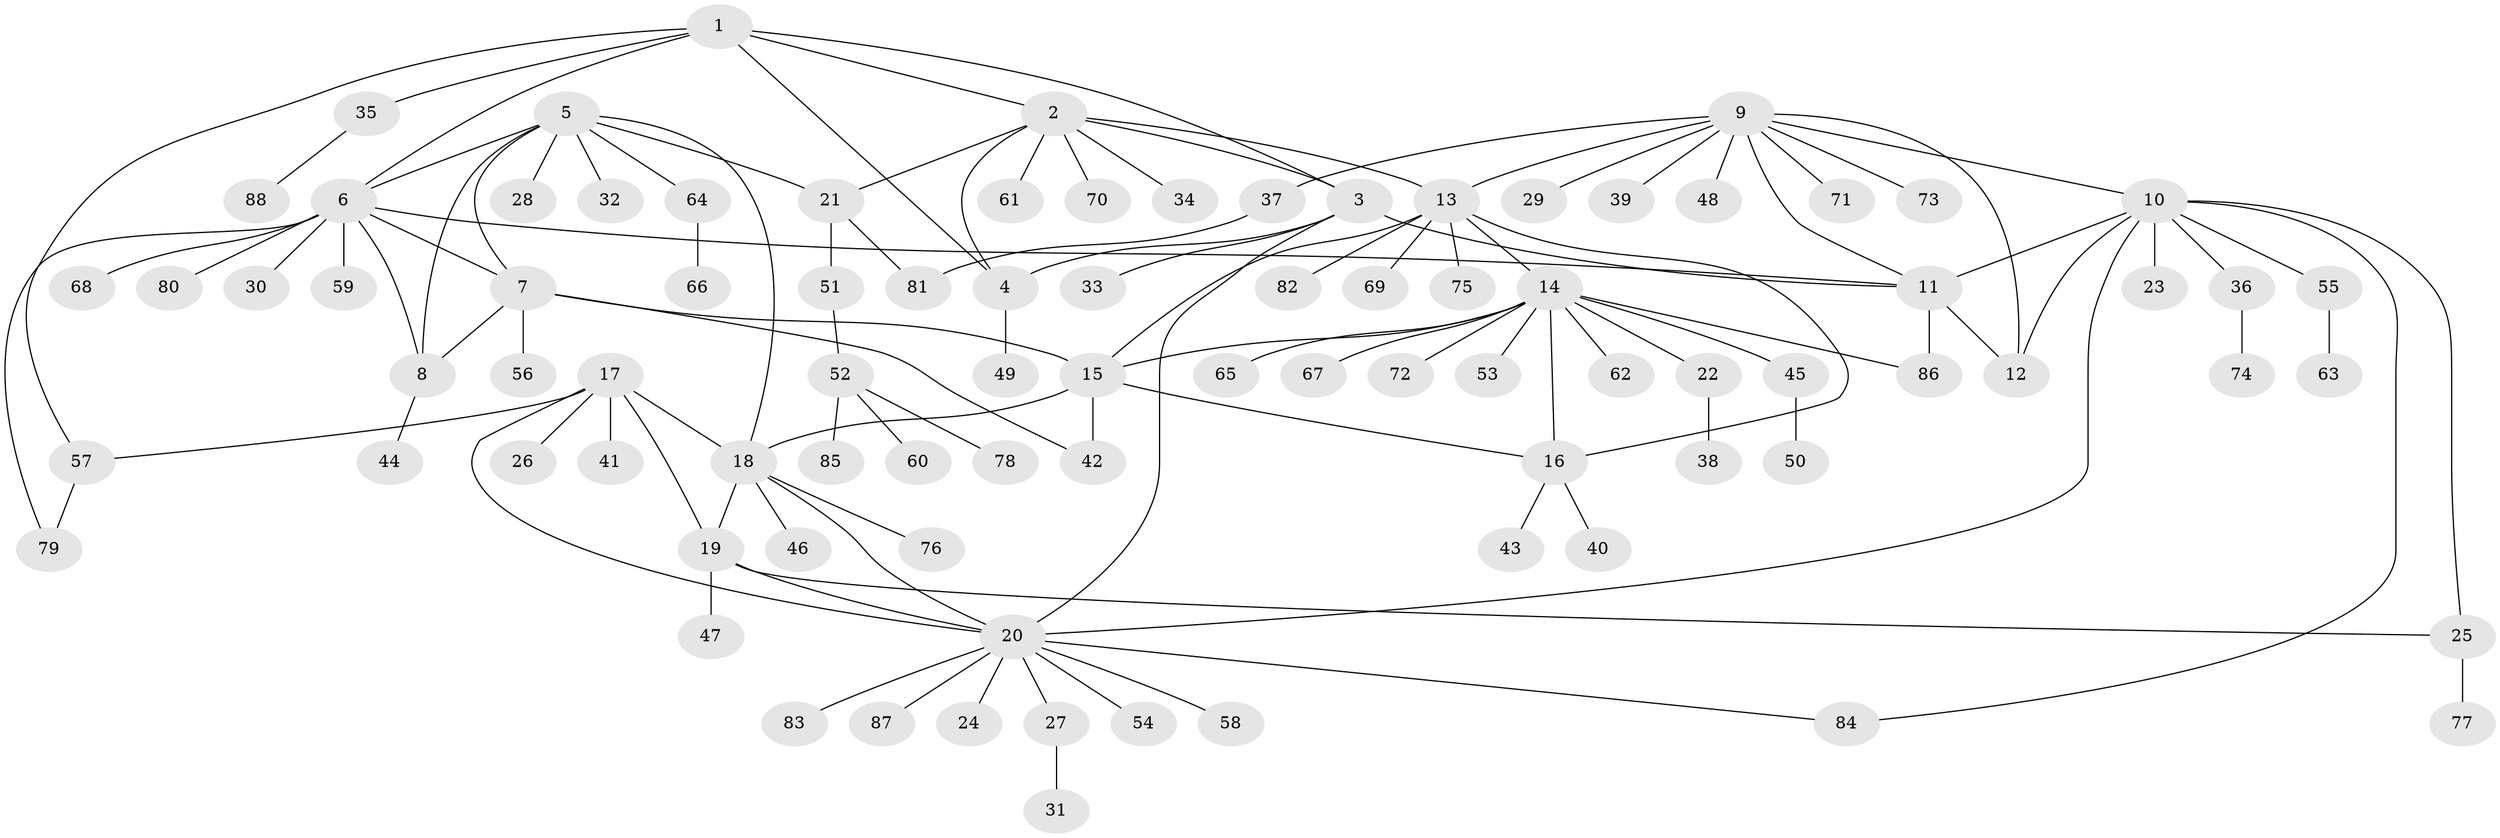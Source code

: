 // Generated by graph-tools (version 1.1) at 2025/11/02/27/25 16:11:33]
// undirected, 88 vertices, 116 edges
graph export_dot {
graph [start="1"]
  node [color=gray90,style=filled];
  1;
  2;
  3;
  4;
  5;
  6;
  7;
  8;
  9;
  10;
  11;
  12;
  13;
  14;
  15;
  16;
  17;
  18;
  19;
  20;
  21;
  22;
  23;
  24;
  25;
  26;
  27;
  28;
  29;
  30;
  31;
  32;
  33;
  34;
  35;
  36;
  37;
  38;
  39;
  40;
  41;
  42;
  43;
  44;
  45;
  46;
  47;
  48;
  49;
  50;
  51;
  52;
  53;
  54;
  55;
  56;
  57;
  58;
  59;
  60;
  61;
  62;
  63;
  64;
  65;
  66;
  67;
  68;
  69;
  70;
  71;
  72;
  73;
  74;
  75;
  76;
  77;
  78;
  79;
  80;
  81;
  82;
  83;
  84;
  85;
  86;
  87;
  88;
  1 -- 2;
  1 -- 3;
  1 -- 4;
  1 -- 6;
  1 -- 35;
  1 -- 57;
  2 -- 3;
  2 -- 4;
  2 -- 13;
  2 -- 21;
  2 -- 34;
  2 -- 61;
  2 -- 70;
  3 -- 4;
  3 -- 11;
  3 -- 20;
  3 -- 33;
  4 -- 49;
  5 -- 6;
  5 -- 7;
  5 -- 8;
  5 -- 18;
  5 -- 21;
  5 -- 28;
  5 -- 32;
  5 -- 64;
  6 -- 7;
  6 -- 8;
  6 -- 11;
  6 -- 30;
  6 -- 59;
  6 -- 68;
  6 -- 79;
  6 -- 80;
  7 -- 8;
  7 -- 15;
  7 -- 42;
  7 -- 56;
  8 -- 44;
  9 -- 10;
  9 -- 11;
  9 -- 12;
  9 -- 13;
  9 -- 29;
  9 -- 37;
  9 -- 39;
  9 -- 48;
  9 -- 71;
  9 -- 73;
  10 -- 11;
  10 -- 12;
  10 -- 20;
  10 -- 23;
  10 -- 25;
  10 -- 36;
  10 -- 55;
  10 -- 84;
  11 -- 12;
  11 -- 86;
  13 -- 14;
  13 -- 15;
  13 -- 16;
  13 -- 69;
  13 -- 75;
  13 -- 82;
  14 -- 15;
  14 -- 16;
  14 -- 22;
  14 -- 45;
  14 -- 53;
  14 -- 62;
  14 -- 65;
  14 -- 67;
  14 -- 72;
  14 -- 86;
  15 -- 16;
  15 -- 18;
  15 -- 42;
  16 -- 40;
  16 -- 43;
  17 -- 18;
  17 -- 19;
  17 -- 20;
  17 -- 26;
  17 -- 41;
  17 -- 57;
  18 -- 19;
  18 -- 20;
  18 -- 46;
  18 -- 76;
  19 -- 20;
  19 -- 25;
  19 -- 47;
  20 -- 24;
  20 -- 27;
  20 -- 54;
  20 -- 58;
  20 -- 83;
  20 -- 84;
  20 -- 87;
  21 -- 51;
  21 -- 81;
  22 -- 38;
  25 -- 77;
  27 -- 31;
  35 -- 88;
  36 -- 74;
  37 -- 81;
  45 -- 50;
  51 -- 52;
  52 -- 60;
  52 -- 78;
  52 -- 85;
  55 -- 63;
  57 -- 79;
  64 -- 66;
}
